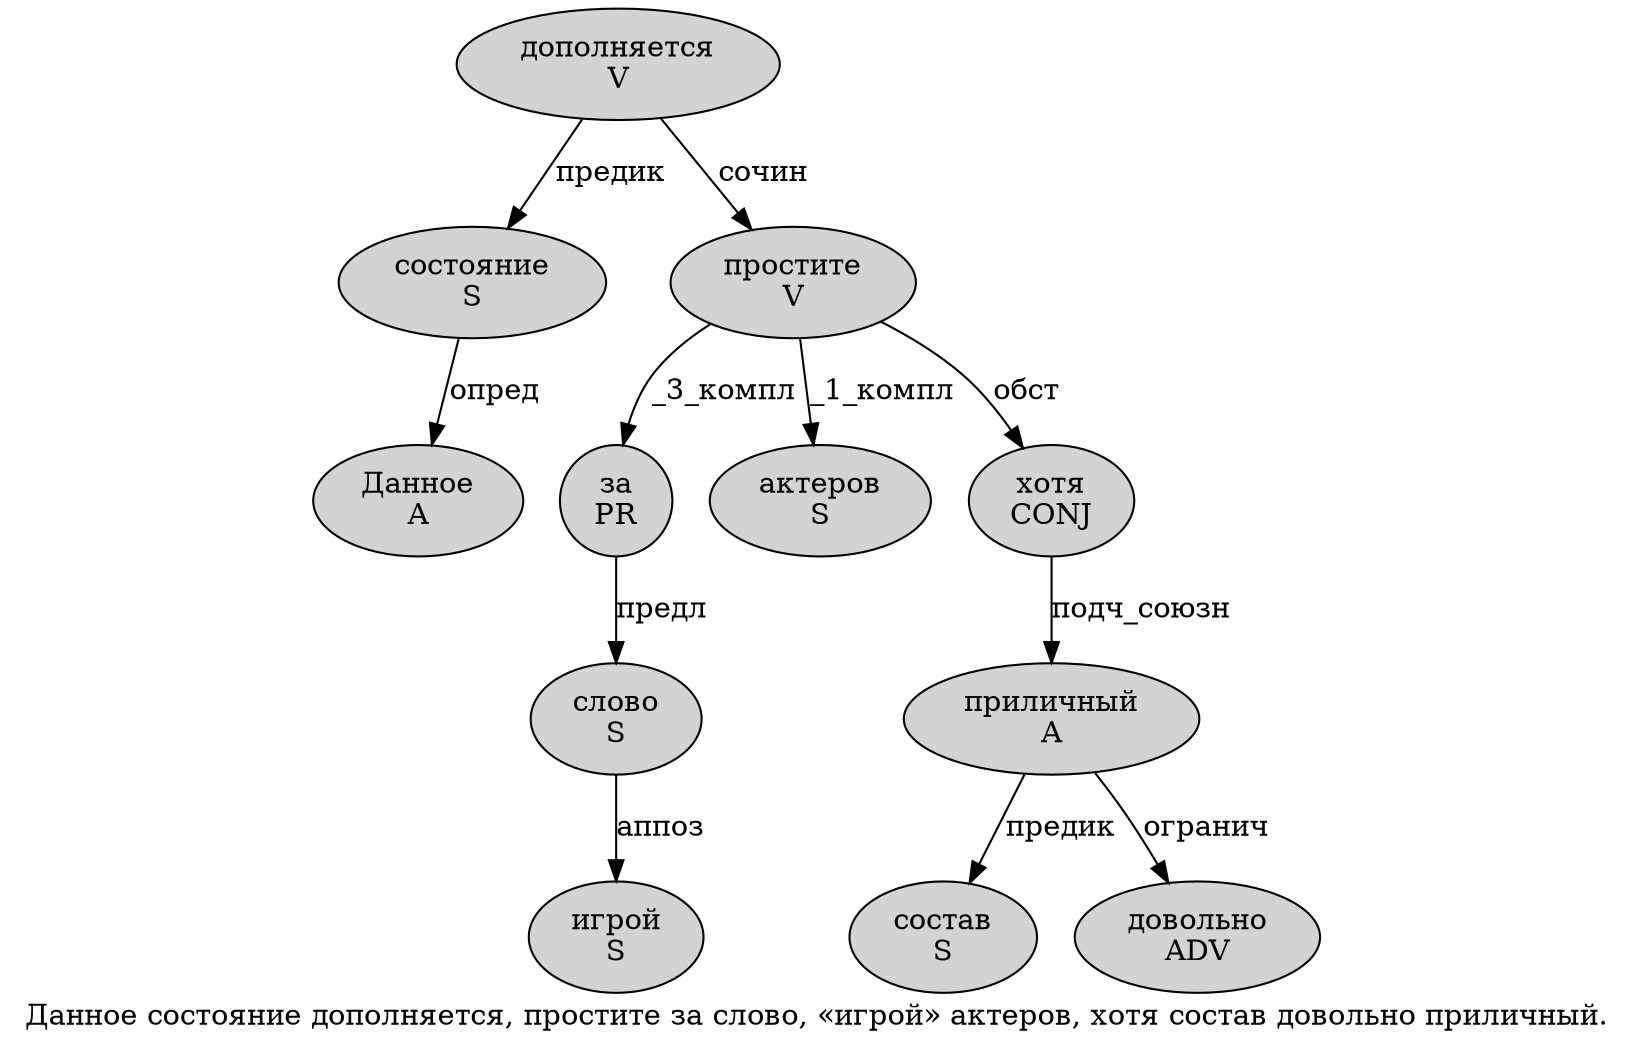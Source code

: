 digraph SENTENCE_2393 {
	graph [label="Данное состояние дополняется, простите за слово, «игрой» актеров, хотя состав довольно приличный."]
	node [style=filled]
		0 [label="Данное
A" color="" fillcolor=lightgray penwidth=1 shape=ellipse]
		1 [label="состояние
S" color="" fillcolor=lightgray penwidth=1 shape=ellipse]
		2 [label="дополняется
V" color="" fillcolor=lightgray penwidth=1 shape=ellipse]
		4 [label="простите
V" color="" fillcolor=lightgray penwidth=1 shape=ellipse]
		5 [label="за
PR" color="" fillcolor=lightgray penwidth=1 shape=ellipse]
		6 [label="слово
S" color="" fillcolor=lightgray penwidth=1 shape=ellipse]
		9 [label="игрой
S" color="" fillcolor=lightgray penwidth=1 shape=ellipse]
		11 [label="актеров
S" color="" fillcolor=lightgray penwidth=1 shape=ellipse]
		13 [label="хотя
CONJ" color="" fillcolor=lightgray penwidth=1 shape=ellipse]
		14 [label="состав
S" color="" fillcolor=lightgray penwidth=1 shape=ellipse]
		15 [label="довольно
ADV" color="" fillcolor=lightgray penwidth=1 shape=ellipse]
		16 [label="приличный
A" color="" fillcolor=lightgray penwidth=1 shape=ellipse]
			5 -> 6 [label="предл"]
			2 -> 1 [label="предик"]
			2 -> 4 [label="сочин"]
			13 -> 16 [label="подч_союзн"]
			4 -> 5 [label="_3_компл"]
			4 -> 11 [label="_1_компл"]
			4 -> 13 [label="обст"]
			1 -> 0 [label="опред"]
			6 -> 9 [label="аппоз"]
			16 -> 14 [label="предик"]
			16 -> 15 [label="огранич"]
}